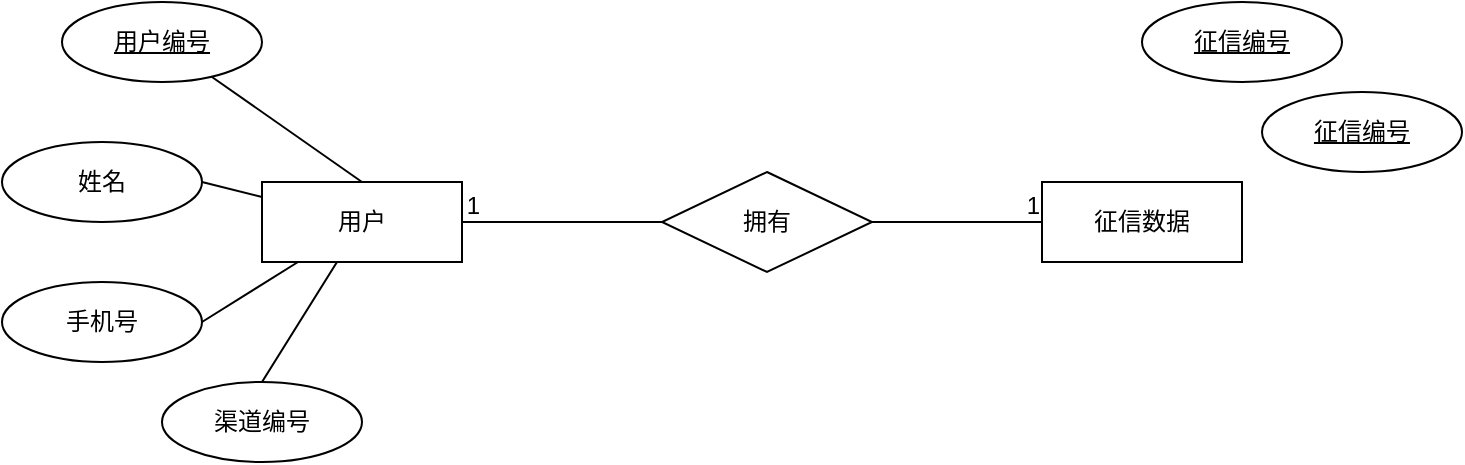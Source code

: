 <mxfile version="21.6.5" type="github">
  <diagram id="R2lEEEUBdFMjLlhIrx00" name="Page-1">
    <mxGraphModel dx="1166" dy="775" grid="1" gridSize="10" guides="1" tooltips="1" connect="1" arrows="1" fold="1" page="1" pageScale="1" pageWidth="850" pageHeight="1100" math="0" shadow="0" extFonts="Permanent Marker^https://fonts.googleapis.com/css?family=Permanent+Marker">
      <root>
        <mxCell id="0" />
        <mxCell id="1" parent="0" />
        <mxCell id="DWZbygn4Xu01JXj2WEaq-7" style="rounded=0;orthogonalLoop=1;jettySize=auto;html=1;entryX=1;entryY=0.5;entryDx=0;entryDy=0;endArrow=none;endFill=0;" edge="1" parent="1" source="DWZbygn4Xu01JXj2WEaq-1" target="DWZbygn4Xu01JXj2WEaq-6">
          <mxGeometry relative="1" as="geometry" />
        </mxCell>
        <mxCell id="DWZbygn4Xu01JXj2WEaq-9" style="rounded=0;orthogonalLoop=1;jettySize=auto;html=1;entryX=1;entryY=0.5;entryDx=0;entryDy=0;endArrow=none;endFill=0;" edge="1" parent="1" source="DWZbygn4Xu01JXj2WEaq-1" target="DWZbygn4Xu01JXj2WEaq-8">
          <mxGeometry relative="1" as="geometry" />
        </mxCell>
        <mxCell id="DWZbygn4Xu01JXj2WEaq-11" style="rounded=0;orthogonalLoop=1;jettySize=auto;html=1;entryX=0.5;entryY=0;entryDx=0;entryDy=0;endArrow=none;endFill=0;" edge="1" parent="1" source="DWZbygn4Xu01JXj2WEaq-1" target="DWZbygn4Xu01JXj2WEaq-10">
          <mxGeometry relative="1" as="geometry" />
        </mxCell>
        <mxCell id="DWZbygn4Xu01JXj2WEaq-1" value="用户" style="whiteSpace=wrap;html=1;align=center;" vertex="1" parent="1">
          <mxGeometry x="160" y="400" width="100" height="40" as="geometry" />
        </mxCell>
        <mxCell id="DWZbygn4Xu01JXj2WEaq-4" style="rounded=0;orthogonalLoop=1;jettySize=auto;html=1;entryX=0.5;entryY=0;entryDx=0;entryDy=0;endArrow=none;endFill=0;" edge="1" parent="1" source="DWZbygn4Xu01JXj2WEaq-2" target="DWZbygn4Xu01JXj2WEaq-1">
          <mxGeometry relative="1" as="geometry" />
        </mxCell>
        <mxCell id="DWZbygn4Xu01JXj2WEaq-2" value="用户编号" style="ellipse;whiteSpace=wrap;html=1;align=center;fontStyle=4;" vertex="1" parent="1">
          <mxGeometry x="60" y="310" width="100" height="40" as="geometry" />
        </mxCell>
        <mxCell id="DWZbygn4Xu01JXj2WEaq-6" value="姓名" style="ellipse;whiteSpace=wrap;html=1;align=center;" vertex="1" parent="1">
          <mxGeometry x="30" y="380" width="100" height="40" as="geometry" />
        </mxCell>
        <mxCell id="DWZbygn4Xu01JXj2WEaq-8" value="手机号" style="ellipse;whiteSpace=wrap;html=1;align=center;" vertex="1" parent="1">
          <mxGeometry x="30" y="450" width="100" height="40" as="geometry" />
        </mxCell>
        <mxCell id="DWZbygn4Xu01JXj2WEaq-10" value="渠道编号" style="ellipse;whiteSpace=wrap;html=1;align=center;" vertex="1" parent="1">
          <mxGeometry x="110" y="500" width="100" height="40" as="geometry" />
        </mxCell>
        <mxCell id="DWZbygn4Xu01JXj2WEaq-12" value="拥有" style="shape=rhombus;perimeter=rhombusPerimeter;whiteSpace=wrap;html=1;align=center;" vertex="1" parent="1">
          <mxGeometry x="360" y="395" width="105" height="50" as="geometry" />
        </mxCell>
        <mxCell id="DWZbygn4Xu01JXj2WEaq-16" value="" style="endArrow=none;html=1;rounded=0;entryX=1;entryY=0.5;entryDx=0;entryDy=0;" edge="1" parent="1" target="DWZbygn4Xu01JXj2WEaq-1">
          <mxGeometry relative="1" as="geometry">
            <mxPoint x="360" y="420" as="sourcePoint" />
            <mxPoint x="420" y="560" as="targetPoint" />
          </mxGeometry>
        </mxCell>
        <mxCell id="DWZbygn4Xu01JXj2WEaq-17" value="1" style="resizable=0;html=1;whiteSpace=wrap;align=right;verticalAlign=bottom;" connectable="0" vertex="1" parent="DWZbygn4Xu01JXj2WEaq-16">
          <mxGeometry x="1" relative="1" as="geometry">
            <mxPoint x="10" as="offset" />
          </mxGeometry>
        </mxCell>
        <mxCell id="DWZbygn4Xu01JXj2WEaq-19" value="征信数据" style="whiteSpace=wrap;html=1;align=center;" vertex="1" parent="1">
          <mxGeometry x="550" y="400" width="100" height="40" as="geometry" />
        </mxCell>
        <mxCell id="DWZbygn4Xu01JXj2WEaq-20" value="" style="endArrow=none;html=1;rounded=0;exitX=1;exitY=0.5;exitDx=0;exitDy=0;" edge="1" parent="1" source="DWZbygn4Xu01JXj2WEaq-12" target="DWZbygn4Xu01JXj2WEaq-19">
          <mxGeometry relative="1" as="geometry">
            <mxPoint x="470" y="480" as="sourcePoint" />
            <mxPoint x="630" y="480" as="targetPoint" />
          </mxGeometry>
        </mxCell>
        <mxCell id="DWZbygn4Xu01JXj2WEaq-21" value="1" style="resizable=0;html=1;whiteSpace=wrap;align=right;verticalAlign=bottom;" connectable="0" vertex="1" parent="DWZbygn4Xu01JXj2WEaq-20">
          <mxGeometry x="1" relative="1" as="geometry" />
        </mxCell>
        <mxCell id="DWZbygn4Xu01JXj2WEaq-22" value="征信编号" style="ellipse;whiteSpace=wrap;html=1;align=center;fontStyle=4;" vertex="1" parent="1">
          <mxGeometry x="600" y="310" width="100" height="40" as="geometry" />
        </mxCell>
        <mxCell id="DWZbygn4Xu01JXj2WEaq-23" value="征信编号" style="ellipse;whiteSpace=wrap;html=1;align=center;fontStyle=4;" vertex="1" parent="1">
          <mxGeometry x="660" y="355" width="100" height="40" as="geometry" />
        </mxCell>
      </root>
    </mxGraphModel>
  </diagram>
</mxfile>
